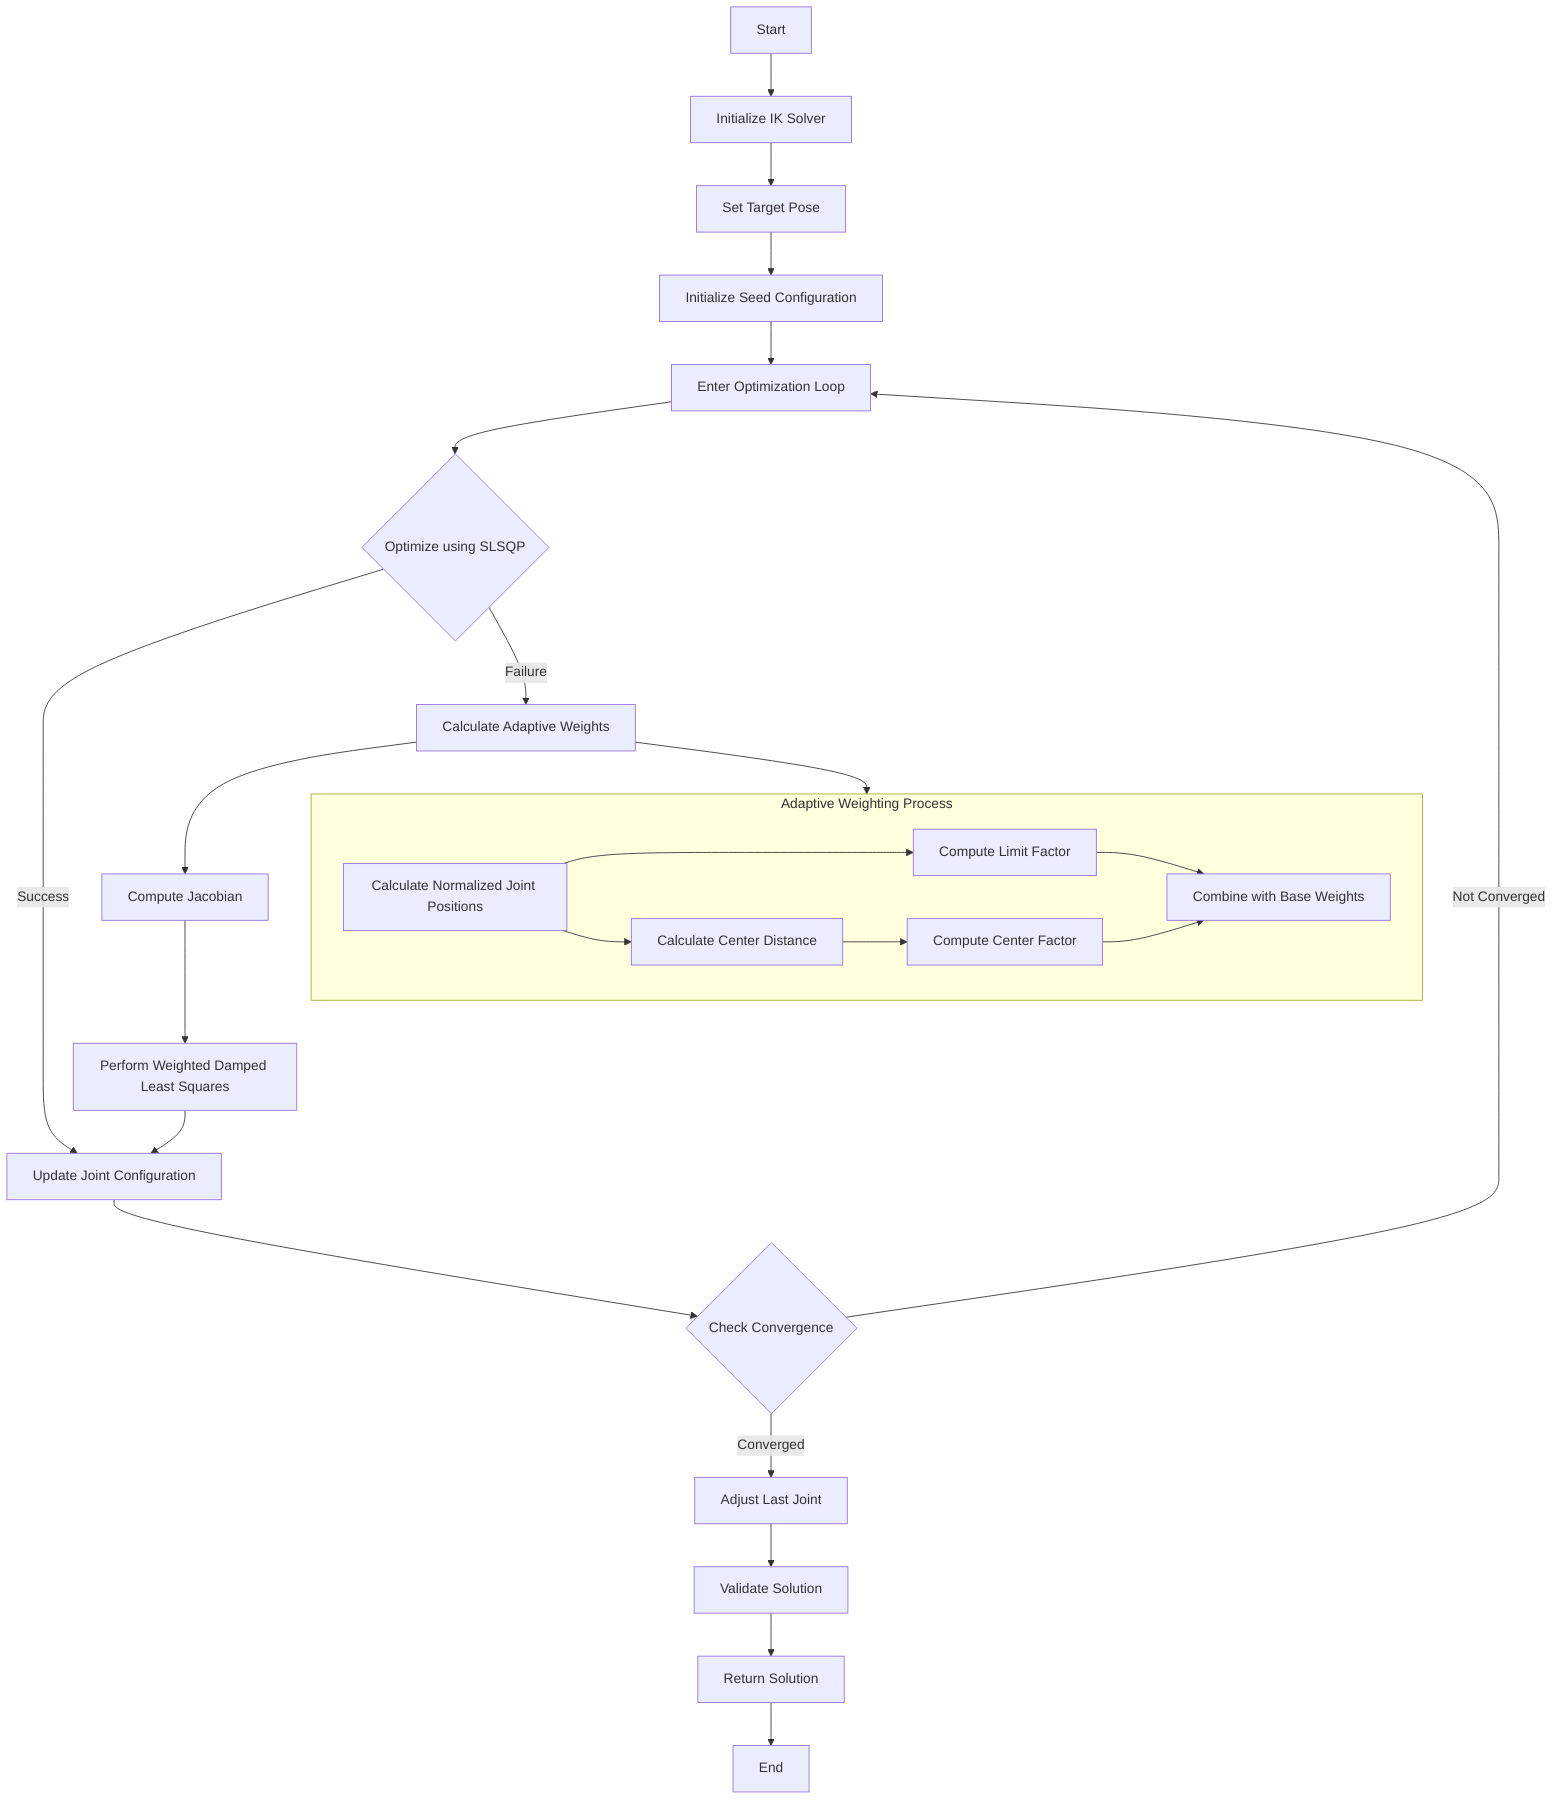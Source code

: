 flowchart TD
    A[Start] --> B[Initialize IK Solver]
    B --> C[Set Target Pose]
    C --> D[Initialize Seed Configuration]
    D --> E[Enter Optimization Loop]
    E --> F{Optimize using SLSQP}
    F -->|Success| G[Update Joint Configuration]
    F -->|Failure| H[Calculate Adaptive Weights]
    H --> I[Compute Jacobian]
    I --> J[Perform Weighted Damped Least Squares]
    J --> G
    G --> K{Check Convergence}
    K -->|Not Converged| E
    K -->|Converged| L[Adjust Last Joint]
    L --> M[Validate Solution]
    M --> N[Return Solution]
    N --> O[End]

    subgraph Adaptive_Weighting_Process[Adaptive Weighting Process]
    P[Calculate Normalized Joint Positions]
    Q[Compute Limit Factor]
    R[Calculate Center Distance]
    S[Compute Center Factor]
    T[Combine with Base Weights]
    P --> Q
    P --> R
    Q --> T
    R --> S
    S --> T
    end

    H --> Adaptive_Weighting_Process
